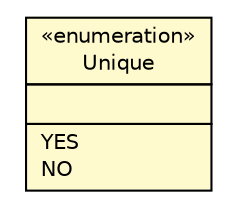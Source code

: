 #!/usr/local/bin/dot
#
# Class diagram 
# Generated by UMLGraph version R5_6 (http://www.umlgraph.org/)
#

digraph G {
	edge [fontname="Helvetica",fontsize=10,labelfontname="Helvetica",labelfontsize=10];
	node [fontname="Helvetica",fontsize=10,shape=plaintext];
	nodesep=0.25;
	ranksep=0.5;
	// sorcer.core.deploy.Deployment.Unique
	c166801 [label=<<table title="sorcer.core.deploy.Deployment.Unique" border="0" cellborder="1" cellspacing="0" cellpadding="2" port="p" bgcolor="lemonChiffon" href="./Deployment.Unique.html">
		<tr><td><table border="0" cellspacing="0" cellpadding="1">
<tr><td align="center" balign="center"> &#171;enumeration&#187; </td></tr>
<tr><td align="center" balign="center"> Unique </td></tr>
		</table></td></tr>
		<tr><td><table border="0" cellspacing="0" cellpadding="1">
<tr><td align="left" balign="left">  </td></tr>
		</table></td></tr>
		<tr><td><table border="0" cellspacing="0" cellpadding="1">
<tr><td align="left" balign="left"> YES </td></tr>
<tr><td align="left" balign="left"> NO </td></tr>
		</table></td></tr>
		</table>>, URL="./Deployment.Unique.html", fontname="Helvetica", fontcolor="black", fontsize=10.0];
}

